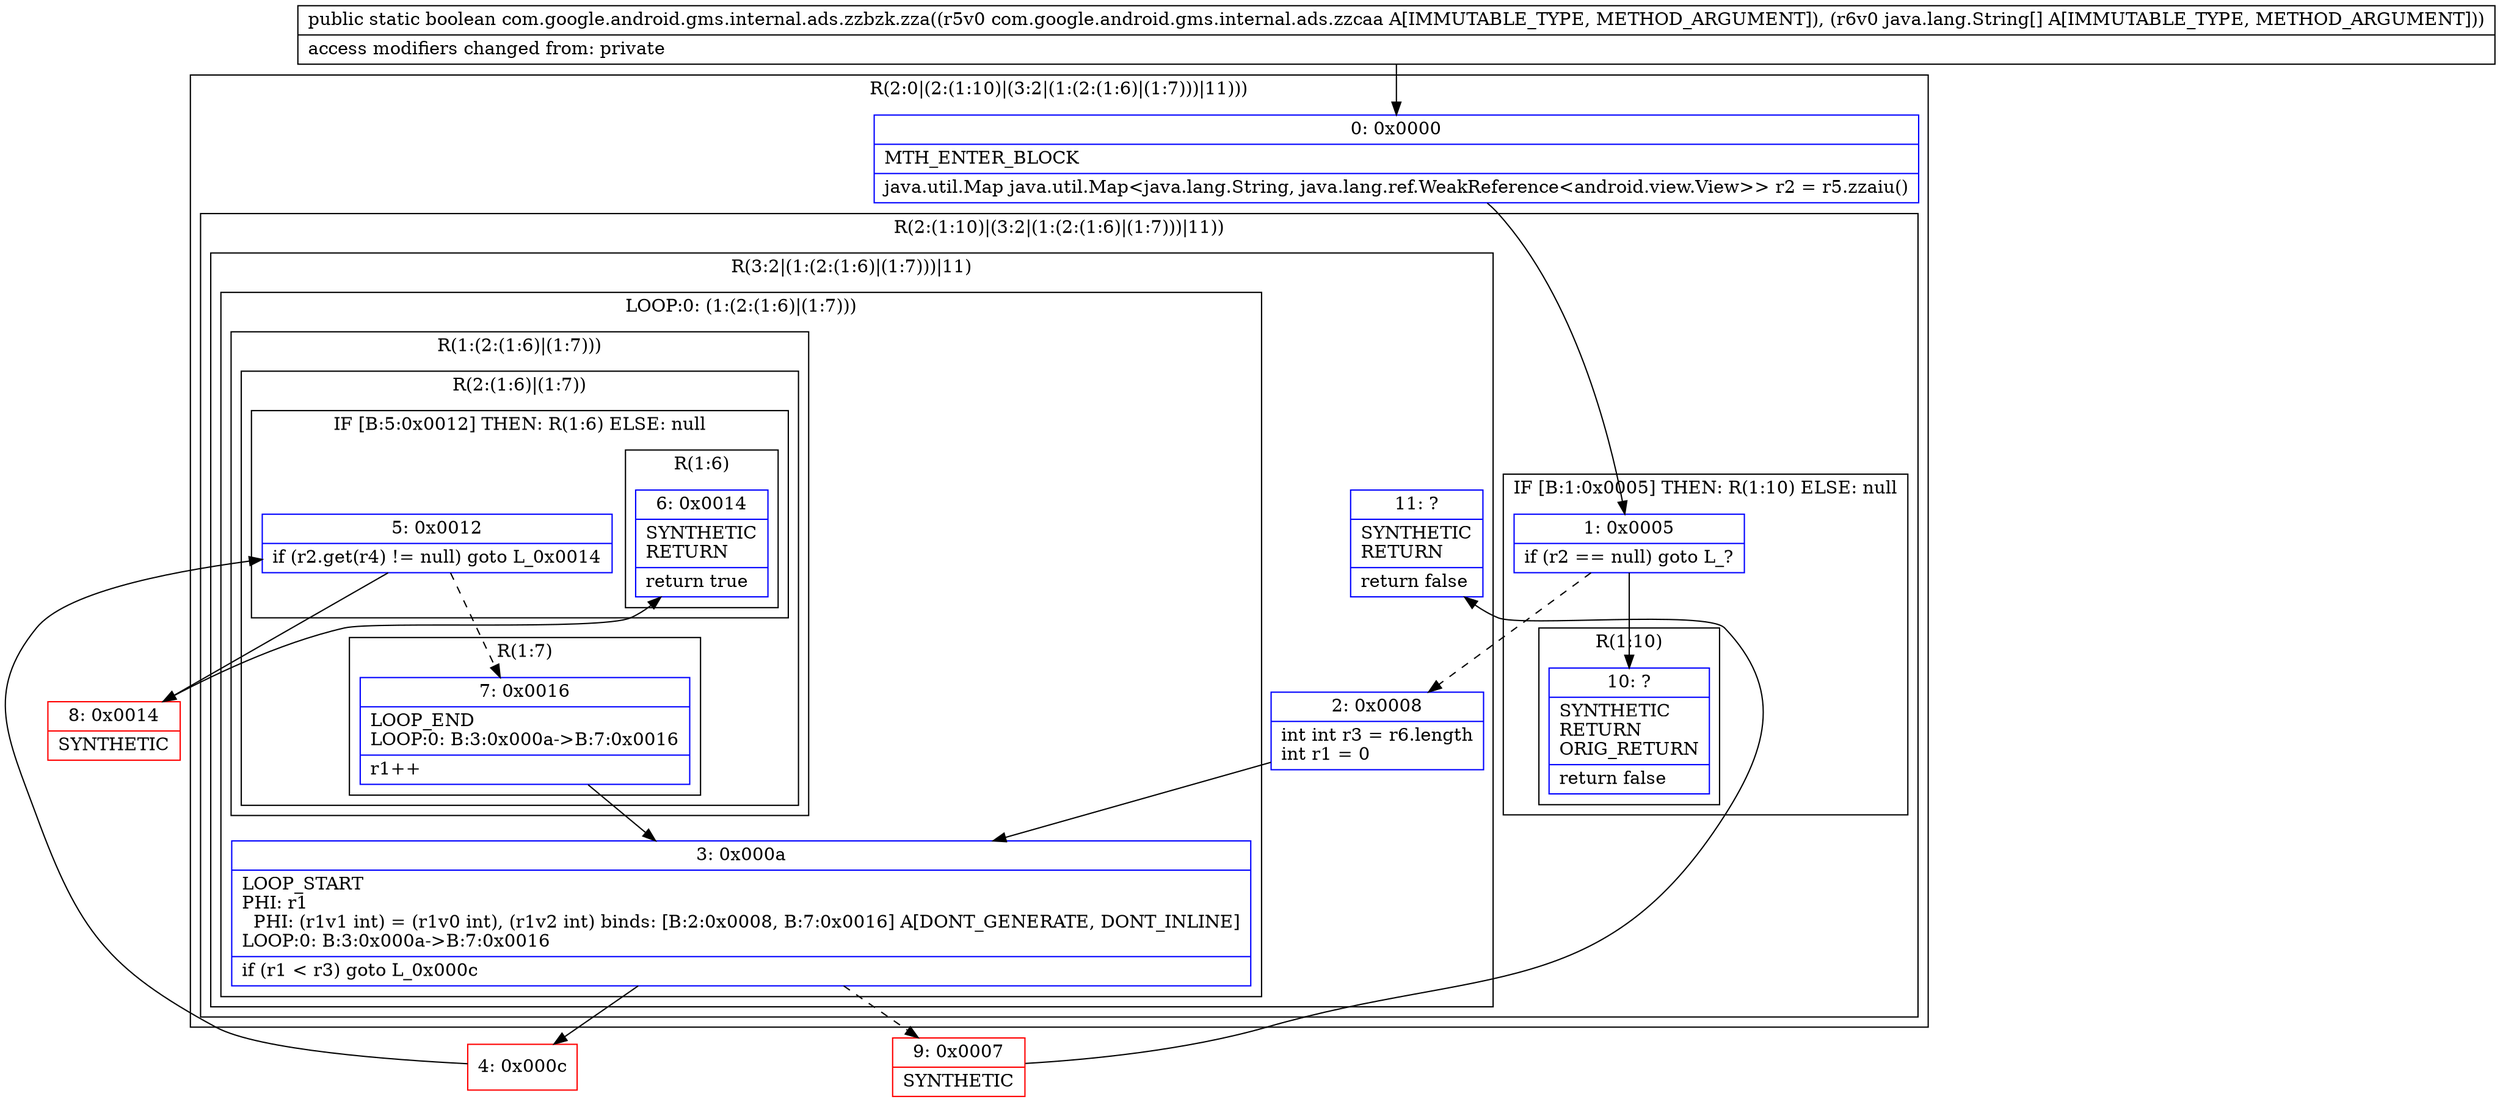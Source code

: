 digraph "CFG forcom.google.android.gms.internal.ads.zzbzk.zza(Lcom\/google\/android\/gms\/internal\/ads\/zzcaa;[Ljava\/lang\/String;)Z" {
subgraph cluster_Region_1687182717 {
label = "R(2:0|(2:(1:10)|(3:2|(1:(2:(1:6)|(1:7)))|11)))";
node [shape=record,color=blue];
Node_0 [shape=record,label="{0\:\ 0x0000|MTH_ENTER_BLOCK\l|java.util.Map java.util.Map\<java.lang.String, java.lang.ref.WeakReference\<android.view.View\>\> r2 = r5.zzaiu()\l}"];
subgraph cluster_Region_1418078008 {
label = "R(2:(1:10)|(3:2|(1:(2:(1:6)|(1:7)))|11))";
node [shape=record,color=blue];
subgraph cluster_IfRegion_536541257 {
label = "IF [B:1:0x0005] THEN: R(1:10) ELSE: null";
node [shape=record,color=blue];
Node_1 [shape=record,label="{1\:\ 0x0005|if (r2 == null) goto L_?\l}"];
subgraph cluster_Region_1436873058 {
label = "R(1:10)";
node [shape=record,color=blue];
Node_10 [shape=record,label="{10\:\ ?|SYNTHETIC\lRETURN\lORIG_RETURN\l|return false\l}"];
}
}
subgraph cluster_Region_119850185 {
label = "R(3:2|(1:(2:(1:6)|(1:7)))|11)";
node [shape=record,color=blue];
Node_2 [shape=record,label="{2\:\ 0x0008|int int r3 = r6.length\lint r1 = 0\l}"];
subgraph cluster_LoopRegion_1086555369 {
label = "LOOP:0: (1:(2:(1:6)|(1:7)))";
node [shape=record,color=blue];
Node_3 [shape=record,label="{3\:\ 0x000a|LOOP_START\lPHI: r1 \l  PHI: (r1v1 int) = (r1v0 int), (r1v2 int) binds: [B:2:0x0008, B:7:0x0016] A[DONT_GENERATE, DONT_INLINE]\lLOOP:0: B:3:0x000a\-\>B:7:0x0016\l|if (r1 \< r3) goto L_0x000c\l}"];
subgraph cluster_Region_617999063 {
label = "R(1:(2:(1:6)|(1:7)))";
node [shape=record,color=blue];
subgraph cluster_Region_1091544722 {
label = "R(2:(1:6)|(1:7))";
node [shape=record,color=blue];
subgraph cluster_IfRegion_1030858451 {
label = "IF [B:5:0x0012] THEN: R(1:6) ELSE: null";
node [shape=record,color=blue];
Node_5 [shape=record,label="{5\:\ 0x0012|if (r2.get(r4) != null) goto L_0x0014\l}"];
subgraph cluster_Region_869429296 {
label = "R(1:6)";
node [shape=record,color=blue];
Node_6 [shape=record,label="{6\:\ 0x0014|SYNTHETIC\lRETURN\l|return true\l}"];
}
}
subgraph cluster_Region_1631128293 {
label = "R(1:7)";
node [shape=record,color=blue];
Node_7 [shape=record,label="{7\:\ 0x0016|LOOP_END\lLOOP:0: B:3:0x000a\-\>B:7:0x0016\l|r1++\l}"];
}
}
}
}
Node_11 [shape=record,label="{11\:\ ?|SYNTHETIC\lRETURN\l|return false\l}"];
}
}
}
Node_4 [shape=record,color=red,label="{4\:\ 0x000c}"];
Node_8 [shape=record,color=red,label="{8\:\ 0x0014|SYNTHETIC\l}"];
Node_9 [shape=record,color=red,label="{9\:\ 0x0007|SYNTHETIC\l}"];
MethodNode[shape=record,label="{public static boolean com.google.android.gms.internal.ads.zzbzk.zza((r5v0 com.google.android.gms.internal.ads.zzcaa A[IMMUTABLE_TYPE, METHOD_ARGUMENT]), (r6v0 java.lang.String[] A[IMMUTABLE_TYPE, METHOD_ARGUMENT]))  | access modifiers changed from: private\l}"];
MethodNode -> Node_0;
Node_0 -> Node_1;
Node_1 -> Node_2[style=dashed];
Node_1 -> Node_10;
Node_2 -> Node_3;
Node_3 -> Node_4;
Node_3 -> Node_9[style=dashed];
Node_5 -> Node_7[style=dashed];
Node_5 -> Node_8;
Node_7 -> Node_3;
Node_4 -> Node_5;
Node_8 -> Node_6;
Node_9 -> Node_11;
}

